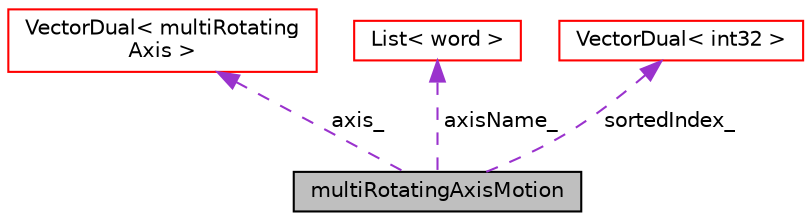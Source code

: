 digraph "multiRotatingAxisMotion"
{
 // LATEX_PDF_SIZE
  edge [fontname="Helvetica",fontsize="10",labelfontname="Helvetica",labelfontsize="10"];
  node [fontname="Helvetica",fontsize="10",shape=record];
  Node1 [label="multiRotatingAxisMotion",height=0.2,width=0.4,color="black", fillcolor="grey75", style="filled", fontcolor="black",tooltip="Rotating axis motion model for walls."];
  Node2 -> Node1 [dir="back",color="darkorchid3",fontsize="10",style="dashed",label=" axis_" ,fontname="Helvetica"];
  Node2 [label="VectorDual\< multiRotating\lAxis \>",height=0.2,width=0.4,color="red", fillcolor="white", style="filled",URL="$classpFlow_1_1VectorDual.html",tooltip=" "];
  Node4 -> Node1 [dir="back",color="darkorchid3",fontsize="10",style="dashed",label=" axisName_" ,fontname="Helvetica"];
  Node4 [label="List\< word \>",height=0.2,width=0.4,color="red", fillcolor="white", style="filled",URL="$classpFlow_1_1List.html",tooltip=" "];
  Node8 -> Node1 [dir="back",color="darkorchid3",fontsize="10",style="dashed",label=" sortedIndex_" ,fontname="Helvetica"];
  Node8 [label="VectorDual\< int32 \>",height=0.2,width=0.4,color="red", fillcolor="white", style="filled",URL="$classpFlow_1_1VectorDual.html",tooltip=" "];
}
